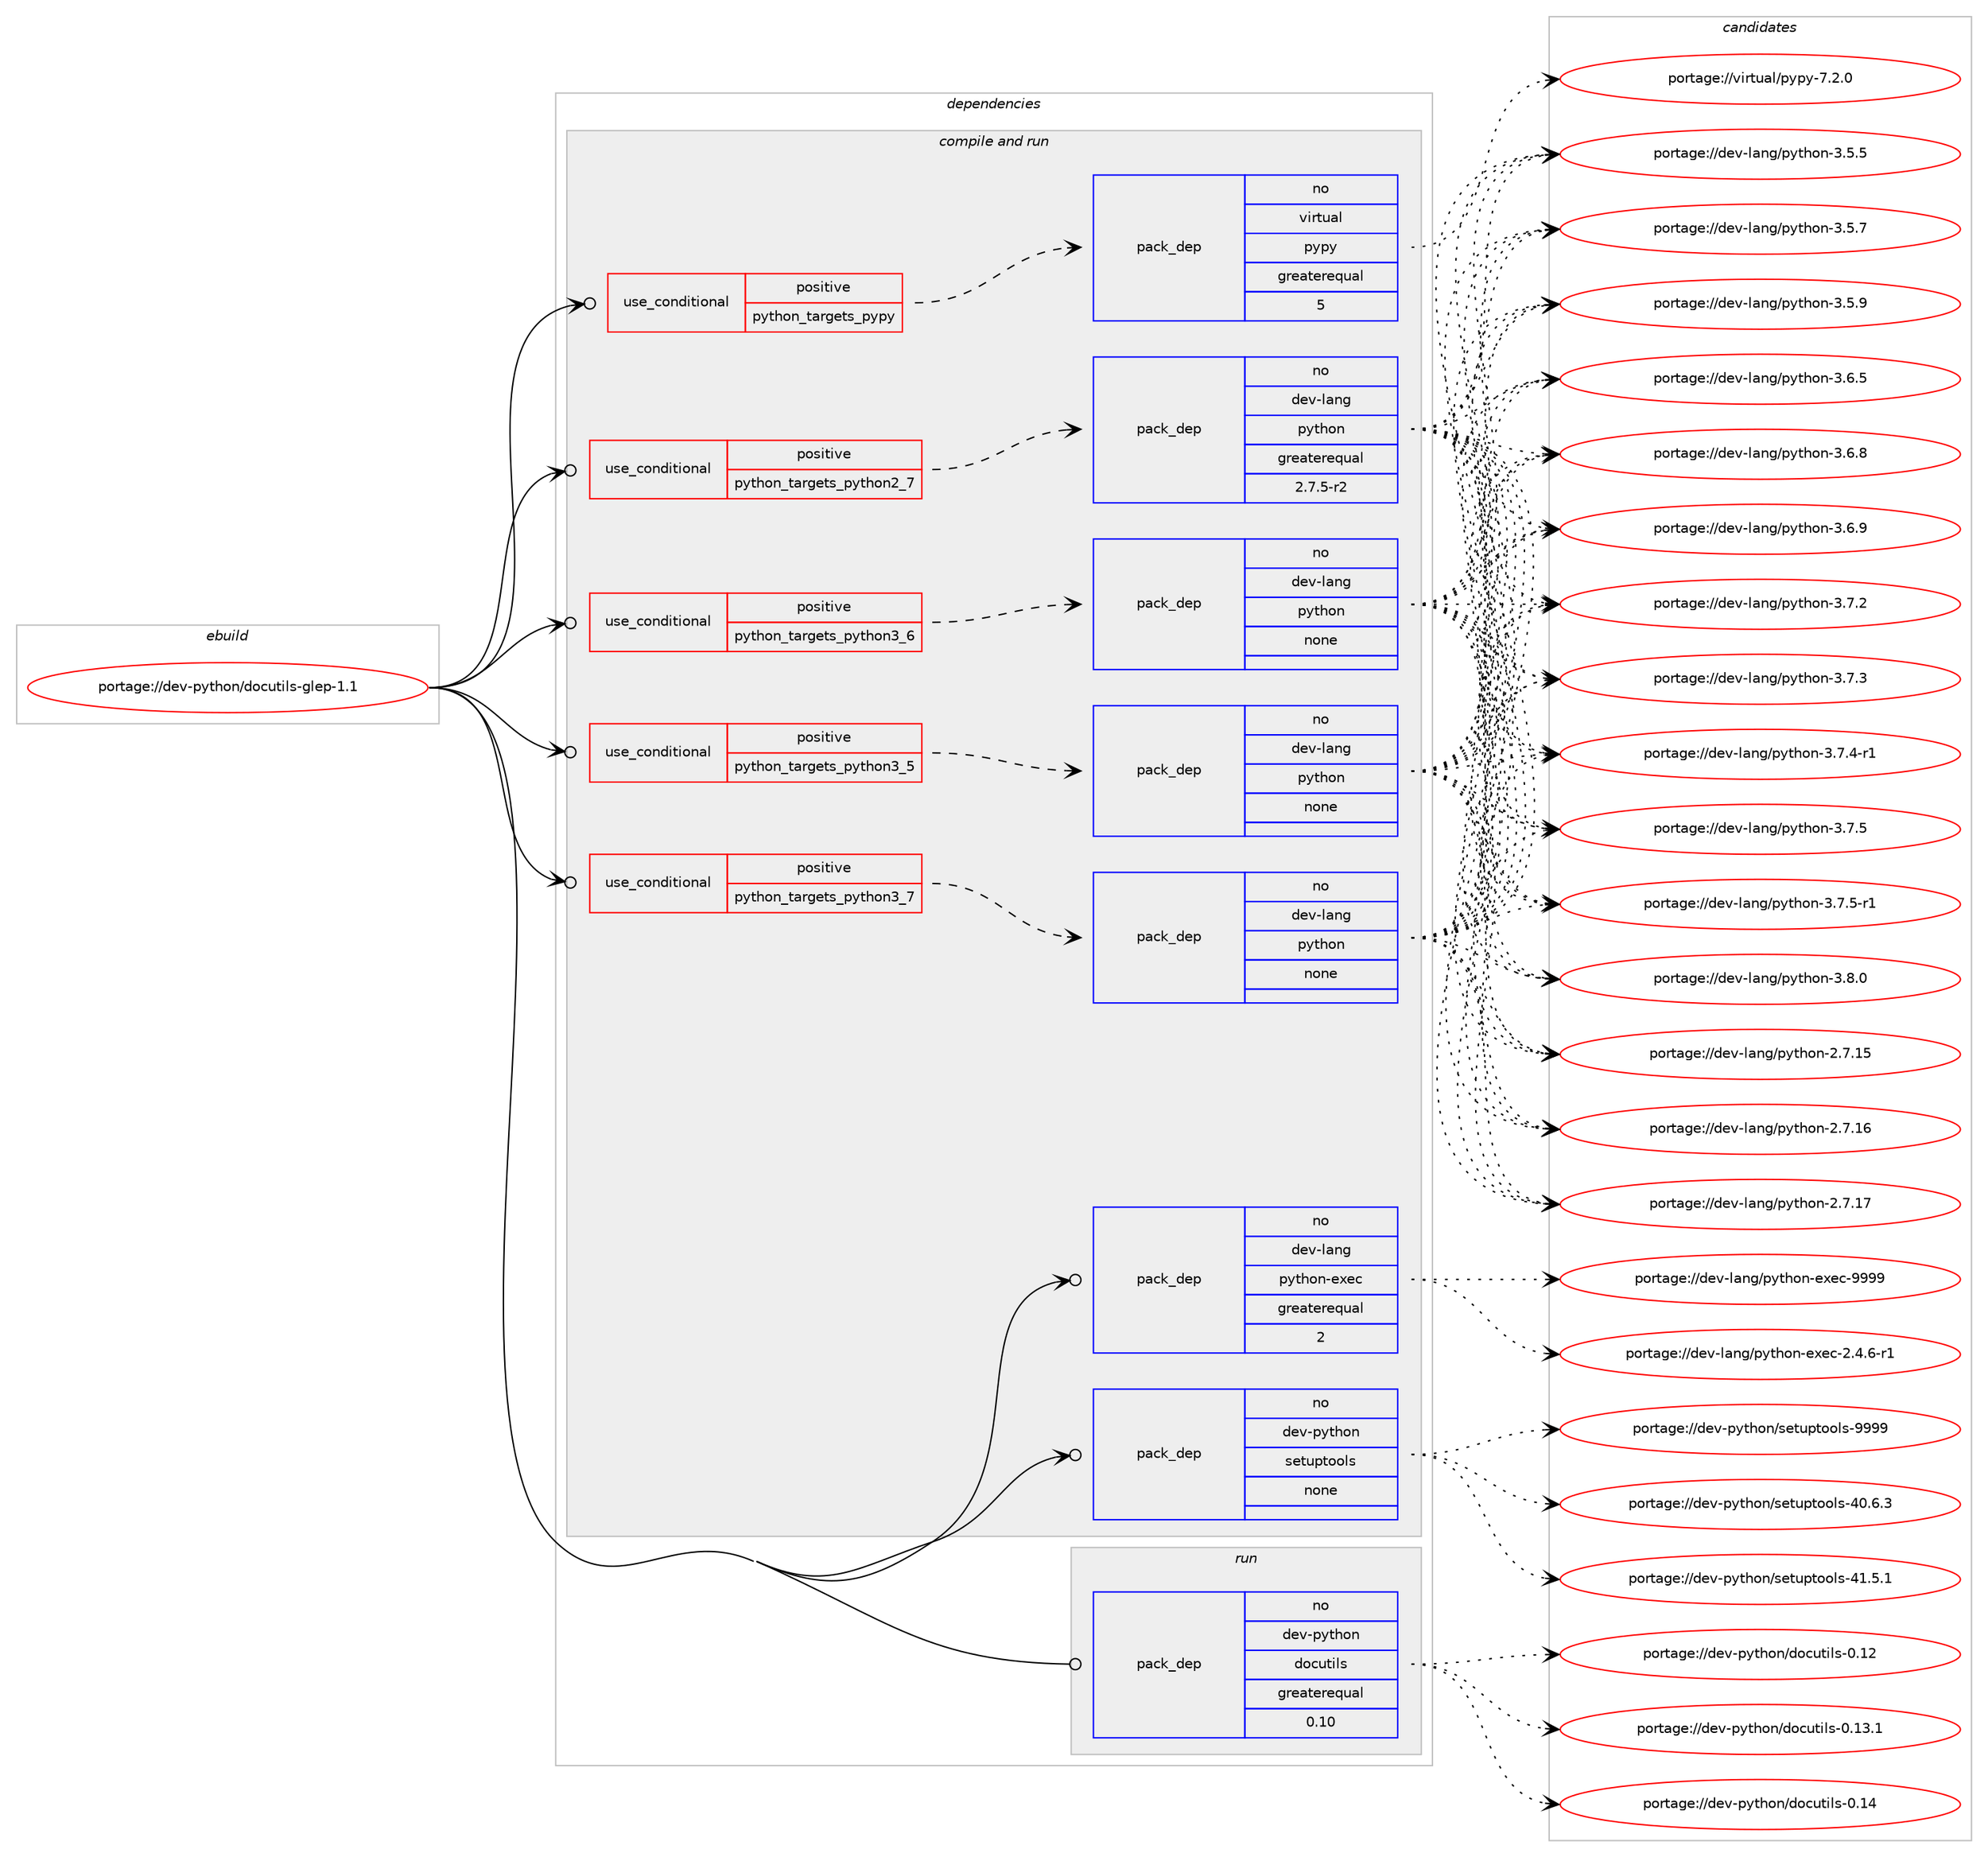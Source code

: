 digraph prolog {

# *************
# Graph options
# *************

newrank=true;
concentrate=true;
compound=true;
graph [rankdir=LR,fontname=Helvetica,fontsize=10,ranksep=1.5];#, ranksep=2.5, nodesep=0.2];
edge  [arrowhead=vee];
node  [fontname=Helvetica,fontsize=10];

# **********
# The ebuild
# **********

subgraph cluster_leftcol {
color=gray;
rank=same;
label=<<i>ebuild</i>>;
id [label="portage://dev-python/docutils-glep-1.1", color=red, width=4, href="../dev-python/docutils-glep-1.1.svg"];
}

# ****************
# The dependencies
# ****************

subgraph cluster_midcol {
color=gray;
label=<<i>dependencies</i>>;
subgraph cluster_compile {
fillcolor="#eeeeee";
style=filled;
label=<<i>compile</i>>;
}
subgraph cluster_compileandrun {
fillcolor="#eeeeee";
style=filled;
label=<<i>compile and run</i>>;
subgraph cond27994 {
dependency137402 [label=<<TABLE BORDER="0" CELLBORDER="1" CELLSPACING="0" CELLPADDING="4"><TR><TD ROWSPAN="3" CELLPADDING="10">use_conditional</TD></TR><TR><TD>positive</TD></TR><TR><TD>python_targets_pypy</TD></TR></TABLE>>, shape=none, color=red];
subgraph pack106095 {
dependency137403 [label=<<TABLE BORDER="0" CELLBORDER="1" CELLSPACING="0" CELLPADDING="4" WIDTH="220"><TR><TD ROWSPAN="6" CELLPADDING="30">pack_dep</TD></TR><TR><TD WIDTH="110">no</TD></TR><TR><TD>virtual</TD></TR><TR><TD>pypy</TD></TR><TR><TD>greaterequal</TD></TR><TR><TD>5</TD></TR></TABLE>>, shape=none, color=blue];
}
dependency137402:e -> dependency137403:w [weight=20,style="dashed",arrowhead="vee"];
}
id:e -> dependency137402:w [weight=20,style="solid",arrowhead="odotvee"];
subgraph cond27995 {
dependency137404 [label=<<TABLE BORDER="0" CELLBORDER="1" CELLSPACING="0" CELLPADDING="4"><TR><TD ROWSPAN="3" CELLPADDING="10">use_conditional</TD></TR><TR><TD>positive</TD></TR><TR><TD>python_targets_python2_7</TD></TR></TABLE>>, shape=none, color=red];
subgraph pack106096 {
dependency137405 [label=<<TABLE BORDER="0" CELLBORDER="1" CELLSPACING="0" CELLPADDING="4" WIDTH="220"><TR><TD ROWSPAN="6" CELLPADDING="30">pack_dep</TD></TR><TR><TD WIDTH="110">no</TD></TR><TR><TD>dev-lang</TD></TR><TR><TD>python</TD></TR><TR><TD>greaterequal</TD></TR><TR><TD>2.7.5-r2</TD></TR></TABLE>>, shape=none, color=blue];
}
dependency137404:e -> dependency137405:w [weight=20,style="dashed",arrowhead="vee"];
}
id:e -> dependency137404:w [weight=20,style="solid",arrowhead="odotvee"];
subgraph cond27996 {
dependency137406 [label=<<TABLE BORDER="0" CELLBORDER="1" CELLSPACING="0" CELLPADDING="4"><TR><TD ROWSPAN="3" CELLPADDING="10">use_conditional</TD></TR><TR><TD>positive</TD></TR><TR><TD>python_targets_python3_5</TD></TR></TABLE>>, shape=none, color=red];
subgraph pack106097 {
dependency137407 [label=<<TABLE BORDER="0" CELLBORDER="1" CELLSPACING="0" CELLPADDING="4" WIDTH="220"><TR><TD ROWSPAN="6" CELLPADDING="30">pack_dep</TD></TR><TR><TD WIDTH="110">no</TD></TR><TR><TD>dev-lang</TD></TR><TR><TD>python</TD></TR><TR><TD>none</TD></TR><TR><TD></TD></TR></TABLE>>, shape=none, color=blue];
}
dependency137406:e -> dependency137407:w [weight=20,style="dashed",arrowhead="vee"];
}
id:e -> dependency137406:w [weight=20,style="solid",arrowhead="odotvee"];
subgraph cond27997 {
dependency137408 [label=<<TABLE BORDER="0" CELLBORDER="1" CELLSPACING="0" CELLPADDING="4"><TR><TD ROWSPAN="3" CELLPADDING="10">use_conditional</TD></TR><TR><TD>positive</TD></TR><TR><TD>python_targets_python3_6</TD></TR></TABLE>>, shape=none, color=red];
subgraph pack106098 {
dependency137409 [label=<<TABLE BORDER="0" CELLBORDER="1" CELLSPACING="0" CELLPADDING="4" WIDTH="220"><TR><TD ROWSPAN="6" CELLPADDING="30">pack_dep</TD></TR><TR><TD WIDTH="110">no</TD></TR><TR><TD>dev-lang</TD></TR><TR><TD>python</TD></TR><TR><TD>none</TD></TR><TR><TD></TD></TR></TABLE>>, shape=none, color=blue];
}
dependency137408:e -> dependency137409:w [weight=20,style="dashed",arrowhead="vee"];
}
id:e -> dependency137408:w [weight=20,style="solid",arrowhead="odotvee"];
subgraph cond27998 {
dependency137410 [label=<<TABLE BORDER="0" CELLBORDER="1" CELLSPACING="0" CELLPADDING="4"><TR><TD ROWSPAN="3" CELLPADDING="10">use_conditional</TD></TR><TR><TD>positive</TD></TR><TR><TD>python_targets_python3_7</TD></TR></TABLE>>, shape=none, color=red];
subgraph pack106099 {
dependency137411 [label=<<TABLE BORDER="0" CELLBORDER="1" CELLSPACING="0" CELLPADDING="4" WIDTH="220"><TR><TD ROWSPAN="6" CELLPADDING="30">pack_dep</TD></TR><TR><TD WIDTH="110">no</TD></TR><TR><TD>dev-lang</TD></TR><TR><TD>python</TD></TR><TR><TD>none</TD></TR><TR><TD></TD></TR></TABLE>>, shape=none, color=blue];
}
dependency137410:e -> dependency137411:w [weight=20,style="dashed",arrowhead="vee"];
}
id:e -> dependency137410:w [weight=20,style="solid",arrowhead="odotvee"];
subgraph pack106100 {
dependency137412 [label=<<TABLE BORDER="0" CELLBORDER="1" CELLSPACING="0" CELLPADDING="4" WIDTH="220"><TR><TD ROWSPAN="6" CELLPADDING="30">pack_dep</TD></TR><TR><TD WIDTH="110">no</TD></TR><TR><TD>dev-lang</TD></TR><TR><TD>python-exec</TD></TR><TR><TD>greaterequal</TD></TR><TR><TD>2</TD></TR></TABLE>>, shape=none, color=blue];
}
id:e -> dependency137412:w [weight=20,style="solid",arrowhead="odotvee"];
subgraph pack106101 {
dependency137413 [label=<<TABLE BORDER="0" CELLBORDER="1" CELLSPACING="0" CELLPADDING="4" WIDTH="220"><TR><TD ROWSPAN="6" CELLPADDING="30">pack_dep</TD></TR><TR><TD WIDTH="110">no</TD></TR><TR><TD>dev-python</TD></TR><TR><TD>setuptools</TD></TR><TR><TD>none</TD></TR><TR><TD></TD></TR></TABLE>>, shape=none, color=blue];
}
id:e -> dependency137413:w [weight=20,style="solid",arrowhead="odotvee"];
}
subgraph cluster_run {
fillcolor="#eeeeee";
style=filled;
label=<<i>run</i>>;
subgraph pack106102 {
dependency137414 [label=<<TABLE BORDER="0" CELLBORDER="1" CELLSPACING="0" CELLPADDING="4" WIDTH="220"><TR><TD ROWSPAN="6" CELLPADDING="30">pack_dep</TD></TR><TR><TD WIDTH="110">no</TD></TR><TR><TD>dev-python</TD></TR><TR><TD>docutils</TD></TR><TR><TD>greaterequal</TD></TR><TR><TD>0.10</TD></TR></TABLE>>, shape=none, color=blue];
}
id:e -> dependency137414:w [weight=20,style="solid",arrowhead="odot"];
}
}

# **************
# The candidates
# **************

subgraph cluster_choices {
rank=same;
color=gray;
label=<<i>candidates</i>>;

subgraph choice106095 {
color=black;
nodesep=1;
choiceportage1181051141161179710847112121112121455546504648 [label="portage://virtual/pypy-7.2.0", color=red, width=4,href="../virtual/pypy-7.2.0.svg"];
dependency137403:e -> choiceportage1181051141161179710847112121112121455546504648:w [style=dotted,weight="100"];
}
subgraph choice106096 {
color=black;
nodesep=1;
choiceportage10010111845108971101034711212111610411111045504655464953 [label="portage://dev-lang/python-2.7.15", color=red, width=4,href="../dev-lang/python-2.7.15.svg"];
choiceportage10010111845108971101034711212111610411111045504655464954 [label="portage://dev-lang/python-2.7.16", color=red, width=4,href="../dev-lang/python-2.7.16.svg"];
choiceportage10010111845108971101034711212111610411111045504655464955 [label="portage://dev-lang/python-2.7.17", color=red, width=4,href="../dev-lang/python-2.7.17.svg"];
choiceportage100101118451089711010347112121116104111110455146534653 [label="portage://dev-lang/python-3.5.5", color=red, width=4,href="../dev-lang/python-3.5.5.svg"];
choiceportage100101118451089711010347112121116104111110455146534655 [label="portage://dev-lang/python-3.5.7", color=red, width=4,href="../dev-lang/python-3.5.7.svg"];
choiceportage100101118451089711010347112121116104111110455146534657 [label="portage://dev-lang/python-3.5.9", color=red, width=4,href="../dev-lang/python-3.5.9.svg"];
choiceportage100101118451089711010347112121116104111110455146544653 [label="portage://dev-lang/python-3.6.5", color=red, width=4,href="../dev-lang/python-3.6.5.svg"];
choiceportage100101118451089711010347112121116104111110455146544656 [label="portage://dev-lang/python-3.6.8", color=red, width=4,href="../dev-lang/python-3.6.8.svg"];
choiceportage100101118451089711010347112121116104111110455146544657 [label="portage://dev-lang/python-3.6.9", color=red, width=4,href="../dev-lang/python-3.6.9.svg"];
choiceportage100101118451089711010347112121116104111110455146554650 [label="portage://dev-lang/python-3.7.2", color=red, width=4,href="../dev-lang/python-3.7.2.svg"];
choiceportage100101118451089711010347112121116104111110455146554651 [label="portage://dev-lang/python-3.7.3", color=red, width=4,href="../dev-lang/python-3.7.3.svg"];
choiceportage1001011184510897110103471121211161041111104551465546524511449 [label="portage://dev-lang/python-3.7.4-r1", color=red, width=4,href="../dev-lang/python-3.7.4-r1.svg"];
choiceportage100101118451089711010347112121116104111110455146554653 [label="portage://dev-lang/python-3.7.5", color=red, width=4,href="../dev-lang/python-3.7.5.svg"];
choiceportage1001011184510897110103471121211161041111104551465546534511449 [label="portage://dev-lang/python-3.7.5-r1", color=red, width=4,href="../dev-lang/python-3.7.5-r1.svg"];
choiceportage100101118451089711010347112121116104111110455146564648 [label="portage://dev-lang/python-3.8.0", color=red, width=4,href="../dev-lang/python-3.8.0.svg"];
dependency137405:e -> choiceportage10010111845108971101034711212111610411111045504655464953:w [style=dotted,weight="100"];
dependency137405:e -> choiceportage10010111845108971101034711212111610411111045504655464954:w [style=dotted,weight="100"];
dependency137405:e -> choiceportage10010111845108971101034711212111610411111045504655464955:w [style=dotted,weight="100"];
dependency137405:e -> choiceportage100101118451089711010347112121116104111110455146534653:w [style=dotted,weight="100"];
dependency137405:e -> choiceportage100101118451089711010347112121116104111110455146534655:w [style=dotted,weight="100"];
dependency137405:e -> choiceportage100101118451089711010347112121116104111110455146534657:w [style=dotted,weight="100"];
dependency137405:e -> choiceportage100101118451089711010347112121116104111110455146544653:w [style=dotted,weight="100"];
dependency137405:e -> choiceportage100101118451089711010347112121116104111110455146544656:w [style=dotted,weight="100"];
dependency137405:e -> choiceportage100101118451089711010347112121116104111110455146544657:w [style=dotted,weight="100"];
dependency137405:e -> choiceportage100101118451089711010347112121116104111110455146554650:w [style=dotted,weight="100"];
dependency137405:e -> choiceportage100101118451089711010347112121116104111110455146554651:w [style=dotted,weight="100"];
dependency137405:e -> choiceportage1001011184510897110103471121211161041111104551465546524511449:w [style=dotted,weight="100"];
dependency137405:e -> choiceportage100101118451089711010347112121116104111110455146554653:w [style=dotted,weight="100"];
dependency137405:e -> choiceportage1001011184510897110103471121211161041111104551465546534511449:w [style=dotted,weight="100"];
dependency137405:e -> choiceportage100101118451089711010347112121116104111110455146564648:w [style=dotted,weight="100"];
}
subgraph choice106097 {
color=black;
nodesep=1;
choiceportage10010111845108971101034711212111610411111045504655464953 [label="portage://dev-lang/python-2.7.15", color=red, width=4,href="../dev-lang/python-2.7.15.svg"];
choiceportage10010111845108971101034711212111610411111045504655464954 [label="portage://dev-lang/python-2.7.16", color=red, width=4,href="../dev-lang/python-2.7.16.svg"];
choiceportage10010111845108971101034711212111610411111045504655464955 [label="portage://dev-lang/python-2.7.17", color=red, width=4,href="../dev-lang/python-2.7.17.svg"];
choiceportage100101118451089711010347112121116104111110455146534653 [label="portage://dev-lang/python-3.5.5", color=red, width=4,href="../dev-lang/python-3.5.5.svg"];
choiceportage100101118451089711010347112121116104111110455146534655 [label="portage://dev-lang/python-3.5.7", color=red, width=4,href="../dev-lang/python-3.5.7.svg"];
choiceportage100101118451089711010347112121116104111110455146534657 [label="portage://dev-lang/python-3.5.9", color=red, width=4,href="../dev-lang/python-3.5.9.svg"];
choiceportage100101118451089711010347112121116104111110455146544653 [label="portage://dev-lang/python-3.6.5", color=red, width=4,href="../dev-lang/python-3.6.5.svg"];
choiceportage100101118451089711010347112121116104111110455146544656 [label="portage://dev-lang/python-3.6.8", color=red, width=4,href="../dev-lang/python-3.6.8.svg"];
choiceportage100101118451089711010347112121116104111110455146544657 [label="portage://dev-lang/python-3.6.9", color=red, width=4,href="../dev-lang/python-3.6.9.svg"];
choiceportage100101118451089711010347112121116104111110455146554650 [label="portage://dev-lang/python-3.7.2", color=red, width=4,href="../dev-lang/python-3.7.2.svg"];
choiceportage100101118451089711010347112121116104111110455146554651 [label="portage://dev-lang/python-3.7.3", color=red, width=4,href="../dev-lang/python-3.7.3.svg"];
choiceportage1001011184510897110103471121211161041111104551465546524511449 [label="portage://dev-lang/python-3.7.4-r1", color=red, width=4,href="../dev-lang/python-3.7.4-r1.svg"];
choiceportage100101118451089711010347112121116104111110455146554653 [label="portage://dev-lang/python-3.7.5", color=red, width=4,href="../dev-lang/python-3.7.5.svg"];
choiceportage1001011184510897110103471121211161041111104551465546534511449 [label="portage://dev-lang/python-3.7.5-r1", color=red, width=4,href="../dev-lang/python-3.7.5-r1.svg"];
choiceportage100101118451089711010347112121116104111110455146564648 [label="portage://dev-lang/python-3.8.0", color=red, width=4,href="../dev-lang/python-3.8.0.svg"];
dependency137407:e -> choiceportage10010111845108971101034711212111610411111045504655464953:w [style=dotted,weight="100"];
dependency137407:e -> choiceportage10010111845108971101034711212111610411111045504655464954:w [style=dotted,weight="100"];
dependency137407:e -> choiceportage10010111845108971101034711212111610411111045504655464955:w [style=dotted,weight="100"];
dependency137407:e -> choiceportage100101118451089711010347112121116104111110455146534653:w [style=dotted,weight="100"];
dependency137407:e -> choiceportage100101118451089711010347112121116104111110455146534655:w [style=dotted,weight="100"];
dependency137407:e -> choiceportage100101118451089711010347112121116104111110455146534657:w [style=dotted,weight="100"];
dependency137407:e -> choiceportage100101118451089711010347112121116104111110455146544653:w [style=dotted,weight="100"];
dependency137407:e -> choiceportage100101118451089711010347112121116104111110455146544656:w [style=dotted,weight="100"];
dependency137407:e -> choiceportage100101118451089711010347112121116104111110455146544657:w [style=dotted,weight="100"];
dependency137407:e -> choiceportage100101118451089711010347112121116104111110455146554650:w [style=dotted,weight="100"];
dependency137407:e -> choiceportage100101118451089711010347112121116104111110455146554651:w [style=dotted,weight="100"];
dependency137407:e -> choiceportage1001011184510897110103471121211161041111104551465546524511449:w [style=dotted,weight="100"];
dependency137407:e -> choiceportage100101118451089711010347112121116104111110455146554653:w [style=dotted,weight="100"];
dependency137407:e -> choiceportage1001011184510897110103471121211161041111104551465546534511449:w [style=dotted,weight="100"];
dependency137407:e -> choiceportage100101118451089711010347112121116104111110455146564648:w [style=dotted,weight="100"];
}
subgraph choice106098 {
color=black;
nodesep=1;
choiceportage10010111845108971101034711212111610411111045504655464953 [label="portage://dev-lang/python-2.7.15", color=red, width=4,href="../dev-lang/python-2.7.15.svg"];
choiceportage10010111845108971101034711212111610411111045504655464954 [label="portage://dev-lang/python-2.7.16", color=red, width=4,href="../dev-lang/python-2.7.16.svg"];
choiceportage10010111845108971101034711212111610411111045504655464955 [label="portage://dev-lang/python-2.7.17", color=red, width=4,href="../dev-lang/python-2.7.17.svg"];
choiceportage100101118451089711010347112121116104111110455146534653 [label="portage://dev-lang/python-3.5.5", color=red, width=4,href="../dev-lang/python-3.5.5.svg"];
choiceportage100101118451089711010347112121116104111110455146534655 [label="portage://dev-lang/python-3.5.7", color=red, width=4,href="../dev-lang/python-3.5.7.svg"];
choiceportage100101118451089711010347112121116104111110455146534657 [label="portage://dev-lang/python-3.5.9", color=red, width=4,href="../dev-lang/python-3.5.9.svg"];
choiceportage100101118451089711010347112121116104111110455146544653 [label="portage://dev-lang/python-3.6.5", color=red, width=4,href="../dev-lang/python-3.6.5.svg"];
choiceportage100101118451089711010347112121116104111110455146544656 [label="portage://dev-lang/python-3.6.8", color=red, width=4,href="../dev-lang/python-3.6.8.svg"];
choiceportage100101118451089711010347112121116104111110455146544657 [label="portage://dev-lang/python-3.6.9", color=red, width=4,href="../dev-lang/python-3.6.9.svg"];
choiceportage100101118451089711010347112121116104111110455146554650 [label="portage://dev-lang/python-3.7.2", color=red, width=4,href="../dev-lang/python-3.7.2.svg"];
choiceportage100101118451089711010347112121116104111110455146554651 [label="portage://dev-lang/python-3.7.3", color=red, width=4,href="../dev-lang/python-3.7.3.svg"];
choiceportage1001011184510897110103471121211161041111104551465546524511449 [label="portage://dev-lang/python-3.7.4-r1", color=red, width=4,href="../dev-lang/python-3.7.4-r1.svg"];
choiceportage100101118451089711010347112121116104111110455146554653 [label="portage://dev-lang/python-3.7.5", color=red, width=4,href="../dev-lang/python-3.7.5.svg"];
choiceportage1001011184510897110103471121211161041111104551465546534511449 [label="portage://dev-lang/python-3.7.5-r1", color=red, width=4,href="../dev-lang/python-3.7.5-r1.svg"];
choiceportage100101118451089711010347112121116104111110455146564648 [label="portage://dev-lang/python-3.8.0", color=red, width=4,href="../dev-lang/python-3.8.0.svg"];
dependency137409:e -> choiceportage10010111845108971101034711212111610411111045504655464953:w [style=dotted,weight="100"];
dependency137409:e -> choiceportage10010111845108971101034711212111610411111045504655464954:w [style=dotted,weight="100"];
dependency137409:e -> choiceportage10010111845108971101034711212111610411111045504655464955:w [style=dotted,weight="100"];
dependency137409:e -> choiceportage100101118451089711010347112121116104111110455146534653:w [style=dotted,weight="100"];
dependency137409:e -> choiceportage100101118451089711010347112121116104111110455146534655:w [style=dotted,weight="100"];
dependency137409:e -> choiceportage100101118451089711010347112121116104111110455146534657:w [style=dotted,weight="100"];
dependency137409:e -> choiceportage100101118451089711010347112121116104111110455146544653:w [style=dotted,weight="100"];
dependency137409:e -> choiceportage100101118451089711010347112121116104111110455146544656:w [style=dotted,weight="100"];
dependency137409:e -> choiceportage100101118451089711010347112121116104111110455146544657:w [style=dotted,weight="100"];
dependency137409:e -> choiceportage100101118451089711010347112121116104111110455146554650:w [style=dotted,weight="100"];
dependency137409:e -> choiceportage100101118451089711010347112121116104111110455146554651:w [style=dotted,weight="100"];
dependency137409:e -> choiceportage1001011184510897110103471121211161041111104551465546524511449:w [style=dotted,weight="100"];
dependency137409:e -> choiceportage100101118451089711010347112121116104111110455146554653:w [style=dotted,weight="100"];
dependency137409:e -> choiceportage1001011184510897110103471121211161041111104551465546534511449:w [style=dotted,weight="100"];
dependency137409:e -> choiceportage100101118451089711010347112121116104111110455146564648:w [style=dotted,weight="100"];
}
subgraph choice106099 {
color=black;
nodesep=1;
choiceportage10010111845108971101034711212111610411111045504655464953 [label="portage://dev-lang/python-2.7.15", color=red, width=4,href="../dev-lang/python-2.7.15.svg"];
choiceportage10010111845108971101034711212111610411111045504655464954 [label="portage://dev-lang/python-2.7.16", color=red, width=4,href="../dev-lang/python-2.7.16.svg"];
choiceportage10010111845108971101034711212111610411111045504655464955 [label="portage://dev-lang/python-2.7.17", color=red, width=4,href="../dev-lang/python-2.7.17.svg"];
choiceportage100101118451089711010347112121116104111110455146534653 [label="portage://dev-lang/python-3.5.5", color=red, width=4,href="../dev-lang/python-3.5.5.svg"];
choiceportage100101118451089711010347112121116104111110455146534655 [label="portage://dev-lang/python-3.5.7", color=red, width=4,href="../dev-lang/python-3.5.7.svg"];
choiceportage100101118451089711010347112121116104111110455146534657 [label="portage://dev-lang/python-3.5.9", color=red, width=4,href="../dev-lang/python-3.5.9.svg"];
choiceportage100101118451089711010347112121116104111110455146544653 [label="portage://dev-lang/python-3.6.5", color=red, width=4,href="../dev-lang/python-3.6.5.svg"];
choiceportage100101118451089711010347112121116104111110455146544656 [label="portage://dev-lang/python-3.6.8", color=red, width=4,href="../dev-lang/python-3.6.8.svg"];
choiceportage100101118451089711010347112121116104111110455146544657 [label="portage://dev-lang/python-3.6.9", color=red, width=4,href="../dev-lang/python-3.6.9.svg"];
choiceportage100101118451089711010347112121116104111110455146554650 [label="portage://dev-lang/python-3.7.2", color=red, width=4,href="../dev-lang/python-3.7.2.svg"];
choiceportage100101118451089711010347112121116104111110455146554651 [label="portage://dev-lang/python-3.7.3", color=red, width=4,href="../dev-lang/python-3.7.3.svg"];
choiceportage1001011184510897110103471121211161041111104551465546524511449 [label="portage://dev-lang/python-3.7.4-r1", color=red, width=4,href="../dev-lang/python-3.7.4-r1.svg"];
choiceportage100101118451089711010347112121116104111110455146554653 [label="portage://dev-lang/python-3.7.5", color=red, width=4,href="../dev-lang/python-3.7.5.svg"];
choiceportage1001011184510897110103471121211161041111104551465546534511449 [label="portage://dev-lang/python-3.7.5-r1", color=red, width=4,href="../dev-lang/python-3.7.5-r1.svg"];
choiceportage100101118451089711010347112121116104111110455146564648 [label="portage://dev-lang/python-3.8.0", color=red, width=4,href="../dev-lang/python-3.8.0.svg"];
dependency137411:e -> choiceportage10010111845108971101034711212111610411111045504655464953:w [style=dotted,weight="100"];
dependency137411:e -> choiceportage10010111845108971101034711212111610411111045504655464954:w [style=dotted,weight="100"];
dependency137411:e -> choiceportage10010111845108971101034711212111610411111045504655464955:w [style=dotted,weight="100"];
dependency137411:e -> choiceportage100101118451089711010347112121116104111110455146534653:w [style=dotted,weight="100"];
dependency137411:e -> choiceportage100101118451089711010347112121116104111110455146534655:w [style=dotted,weight="100"];
dependency137411:e -> choiceportage100101118451089711010347112121116104111110455146534657:w [style=dotted,weight="100"];
dependency137411:e -> choiceportage100101118451089711010347112121116104111110455146544653:w [style=dotted,weight="100"];
dependency137411:e -> choiceportage100101118451089711010347112121116104111110455146544656:w [style=dotted,weight="100"];
dependency137411:e -> choiceportage100101118451089711010347112121116104111110455146544657:w [style=dotted,weight="100"];
dependency137411:e -> choiceportage100101118451089711010347112121116104111110455146554650:w [style=dotted,weight="100"];
dependency137411:e -> choiceportage100101118451089711010347112121116104111110455146554651:w [style=dotted,weight="100"];
dependency137411:e -> choiceportage1001011184510897110103471121211161041111104551465546524511449:w [style=dotted,weight="100"];
dependency137411:e -> choiceportage100101118451089711010347112121116104111110455146554653:w [style=dotted,weight="100"];
dependency137411:e -> choiceportage1001011184510897110103471121211161041111104551465546534511449:w [style=dotted,weight="100"];
dependency137411:e -> choiceportage100101118451089711010347112121116104111110455146564648:w [style=dotted,weight="100"];
}
subgraph choice106100 {
color=black;
nodesep=1;
choiceportage10010111845108971101034711212111610411111045101120101994550465246544511449 [label="portage://dev-lang/python-exec-2.4.6-r1", color=red, width=4,href="../dev-lang/python-exec-2.4.6-r1.svg"];
choiceportage10010111845108971101034711212111610411111045101120101994557575757 [label="portage://dev-lang/python-exec-9999", color=red, width=4,href="../dev-lang/python-exec-9999.svg"];
dependency137412:e -> choiceportage10010111845108971101034711212111610411111045101120101994550465246544511449:w [style=dotted,weight="100"];
dependency137412:e -> choiceportage10010111845108971101034711212111610411111045101120101994557575757:w [style=dotted,weight="100"];
}
subgraph choice106101 {
color=black;
nodesep=1;
choiceportage100101118451121211161041111104711510111611711211611111110811545524846544651 [label="portage://dev-python/setuptools-40.6.3", color=red, width=4,href="../dev-python/setuptools-40.6.3.svg"];
choiceportage100101118451121211161041111104711510111611711211611111110811545524946534649 [label="portage://dev-python/setuptools-41.5.1", color=red, width=4,href="../dev-python/setuptools-41.5.1.svg"];
choiceportage10010111845112121116104111110471151011161171121161111111081154557575757 [label="portage://dev-python/setuptools-9999", color=red, width=4,href="../dev-python/setuptools-9999.svg"];
dependency137413:e -> choiceportage100101118451121211161041111104711510111611711211611111110811545524846544651:w [style=dotted,weight="100"];
dependency137413:e -> choiceportage100101118451121211161041111104711510111611711211611111110811545524946534649:w [style=dotted,weight="100"];
dependency137413:e -> choiceportage10010111845112121116104111110471151011161171121161111111081154557575757:w [style=dotted,weight="100"];
}
subgraph choice106102 {
color=black;
nodesep=1;
choiceportage1001011184511212111610411111047100111991171161051081154548464950 [label="portage://dev-python/docutils-0.12", color=red, width=4,href="../dev-python/docutils-0.12.svg"];
choiceportage10010111845112121116104111110471001119911711610510811545484649514649 [label="portage://dev-python/docutils-0.13.1", color=red, width=4,href="../dev-python/docutils-0.13.1.svg"];
choiceportage1001011184511212111610411111047100111991171161051081154548464952 [label="portage://dev-python/docutils-0.14", color=red, width=4,href="../dev-python/docutils-0.14.svg"];
dependency137414:e -> choiceportage1001011184511212111610411111047100111991171161051081154548464950:w [style=dotted,weight="100"];
dependency137414:e -> choiceportage10010111845112121116104111110471001119911711610510811545484649514649:w [style=dotted,weight="100"];
dependency137414:e -> choiceportage1001011184511212111610411111047100111991171161051081154548464952:w [style=dotted,weight="100"];
}
}

}
